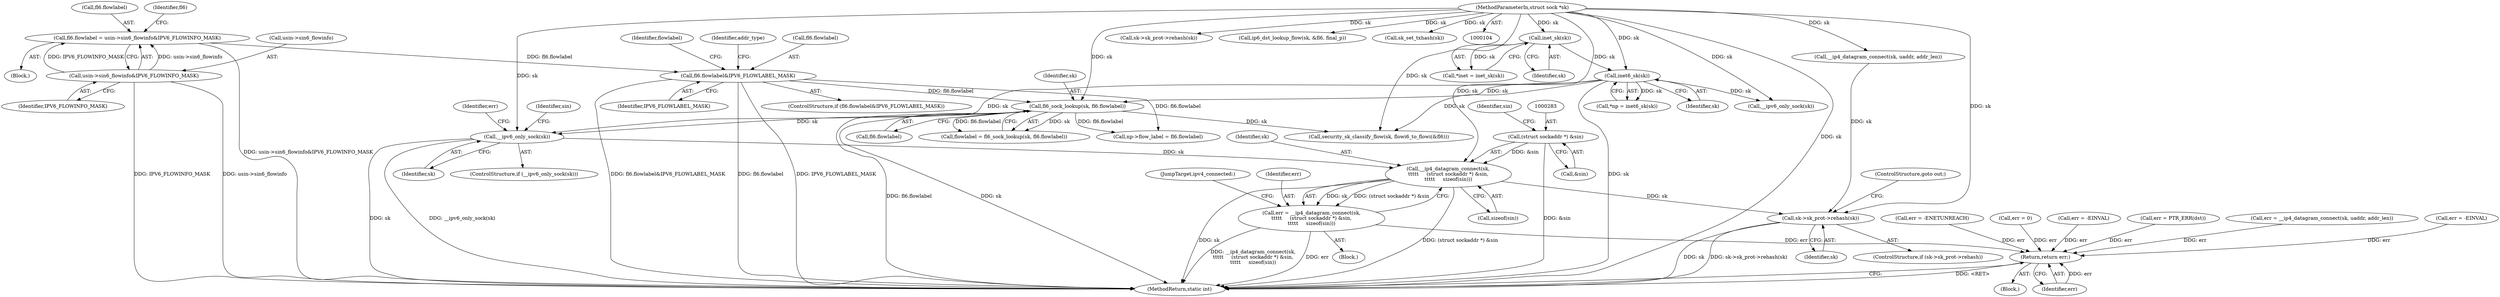 digraph "0_linux_45f6fad84cc305103b28d73482b344d7f5b76f39_4@API" {
"1000280" [label="(Call,__ip4_datagram_connect(sk,\n\t\t\t\t\t     (struct sockaddr *) &sin,\n\t\t\t\t\t     sizeof(sin)))"];
"1000247" [label="(Call,__ipv6_only_sock(sk))"];
"1000202" [label="(Call,fl6_sock_lookup(sk, fl6.flowlabel))"];
"1000123" [label="(Call,inet6_sk(sk))"];
"1000118" [label="(Call,inet_sk(sk))"];
"1000105" [label="(MethodParameterIn,struct sock *sk)"];
"1000194" [label="(Call,fl6.flowlabel&IPV6_FLOWLABEL_MASK)"];
"1000184" [label="(Call,fl6.flowlabel = usin->sin6_flowinfo&IPV6_FLOWINFO_MASK)"];
"1000188" [label="(Call,usin->sin6_flowinfo&IPV6_FLOWINFO_MASK)"];
"1000282" [label="(Call,(struct sockaddr *) &sin)"];
"1000278" [label="(Call,err = __ip4_datagram_connect(sk,\n\t\t\t\t\t     (struct sockaddr *) &sin,\n\t\t\t\t\t     sizeof(sin)))"];
"1000598" [label="(Return,return err;)"];
"1000347" [label="(Call,sk->sk_prot->rehash(sk))"];
"1000121" [label="(Call,*np = inet6_sk(sk))"];
"1000193" [label="(ControlStructure,if (fl6.flowlabel&IPV6_FLOWLABEL_MASK))"];
"1000195" [label="(Call,fl6.flowlabel)"];
"1000600" [label="(MethodReturn,static int)"];
"1000204" [label="(Call,fl6.flowlabel)"];
"1000349" [label="(ControlStructure,goto out;)"];
"1000185" [label="(Call,fl6.flowlabel)"];
"1000584" [label="(Call,sk->sk_prot->rehash(sk))"];
"1000411" [label="(Call,err = -EINVAL)"];
"1000124" [label="(Identifier,sk)"];
"1000541" [label="(Call,err = PTR_ERR(dst))"];
"1000282" [label="(Call,(struct sockaddr *) &sin)"];
"1000288" [label="(JumpTarget,ipv4_connected:)"];
"1000183" [label="(Block,)"];
"1000281" [label="(Identifier,sk)"];
"1000145" [label="(Call,__ipv6_only_sock(sk))"];
"1000201" [label="(Identifier,flowlabel)"];
"1000105" [label="(MethodParameterIn,struct sock *sk)"];
"1000251" [label="(Identifier,err)"];
"1000196" [label="(Identifier,fl6)"];
"1000248" [label="(Identifier,sk)"];
"1000202" [label="(Call,fl6_sock_lookup(sk, fl6.flowlabel))"];
"1000194" [label="(Call,fl6.flowlabel&IPV6_FLOWLABEL_MASK)"];
"1000116" [label="(Call,*inet = inet_sk(sk))"];
"1000529" [label="(Call,ip6_dst_lookup_flow(sk, &fl6, final_p))"];
"1000198" [label="(Identifier,IPV6_FLOWLABEL_MASK)"];
"1000593" [label="(Call,sk_set_txhash(sk))"];
"1000598" [label="(Return,return err;)"];
"1000118" [label="(Call,inet_sk(sk))"];
"1000286" [label="(Call,sizeof(sin))"];
"1000150" [label="(Call,err = __ip4_datagram_connect(sk, uaddr, addr_len))"];
"1000200" [label="(Call,flowlabel = fl6_sock_lookup(sk, fl6.flowlabel))"];
"1000284" [label="(Call,&sin)"];
"1000280" [label="(Call,__ip4_datagram_connect(sk,\n\t\t\t\t\t     (struct sockaddr *) &sin,\n\t\t\t\t\t     sizeof(sin)))"];
"1000214" [label="(Identifier,addr_type)"];
"1000188" [label="(Call,usin->sin6_flowinfo&IPV6_FLOWINFO_MASK)"];
"1000501" [label="(Call,security_sk_classify_flow(sk, flowi6_to_flowi(&fl6)))"];
"1000119" [label="(Identifier,sk)"];
"1000599" [label="(Identifier,err)"];
"1000184" [label="(Call,fl6.flowlabel = usin->sin6_flowinfo&IPV6_FLOWINFO_MASK)"];
"1000244" [label="(Block,)"];
"1000377" [label="(Call,err = -EINVAL)"];
"1000108" [label="(Block,)"];
"1000347" [label="(Call,sk->sk_prot->rehash(sk))"];
"1000123" [label="(Call,inet6_sk(sk))"];
"1000246" [label="(ControlStructure,if (__ipv6_only_sock(sk)))"];
"1000203" [label="(Identifier,sk)"];
"1000152" [label="(Call,__ip4_datagram_connect(sk, uaddr, addr_len))"];
"1000250" [label="(Call,err = -ENETUNREACH)"];
"1000534" [label="(Call,err = 0)"];
"1000348" [label="(Identifier,sk)"];
"1000257" [label="(Identifier,sin)"];
"1000341" [label="(ControlStructure,if (sk->sk_prot->rehash))"];
"1000189" [label="(Call,usin->sin6_flowinfo)"];
"1000287" [label="(Identifier,sin)"];
"1000192" [label="(Identifier,IPV6_FLOWINFO_MASK)"];
"1000247" [label="(Call,__ipv6_only_sock(sk))"];
"1000278" [label="(Call,err = __ip4_datagram_connect(sk,\n\t\t\t\t\t     (struct sockaddr *) &sin,\n\t\t\t\t\t     sizeof(sin)))"];
"1000279" [label="(Identifier,err)"];
"1000422" [label="(Call,np->flow_label = fl6.flowlabel)"];
"1000280" -> "1000278"  [label="AST: "];
"1000280" -> "1000286"  [label="CFG: "];
"1000281" -> "1000280"  [label="AST: "];
"1000282" -> "1000280"  [label="AST: "];
"1000286" -> "1000280"  [label="AST: "];
"1000278" -> "1000280"  [label="CFG: "];
"1000280" -> "1000600"  [label="DDG: (struct sockaddr *) &sin"];
"1000280" -> "1000600"  [label="DDG: sk"];
"1000280" -> "1000278"  [label="DDG: sk"];
"1000280" -> "1000278"  [label="DDG: (struct sockaddr *) &sin"];
"1000247" -> "1000280"  [label="DDG: sk"];
"1000105" -> "1000280"  [label="DDG: sk"];
"1000282" -> "1000280"  [label="DDG: &sin"];
"1000280" -> "1000347"  [label="DDG: sk"];
"1000247" -> "1000246"  [label="AST: "];
"1000247" -> "1000248"  [label="CFG: "];
"1000248" -> "1000247"  [label="AST: "];
"1000251" -> "1000247"  [label="CFG: "];
"1000257" -> "1000247"  [label="CFG: "];
"1000247" -> "1000600"  [label="DDG: sk"];
"1000247" -> "1000600"  [label="DDG: __ipv6_only_sock(sk)"];
"1000202" -> "1000247"  [label="DDG: sk"];
"1000123" -> "1000247"  [label="DDG: sk"];
"1000105" -> "1000247"  [label="DDG: sk"];
"1000202" -> "1000200"  [label="AST: "];
"1000202" -> "1000204"  [label="CFG: "];
"1000203" -> "1000202"  [label="AST: "];
"1000204" -> "1000202"  [label="AST: "];
"1000200" -> "1000202"  [label="CFG: "];
"1000202" -> "1000600"  [label="DDG: sk"];
"1000202" -> "1000600"  [label="DDG: fl6.flowlabel"];
"1000202" -> "1000200"  [label="DDG: sk"];
"1000202" -> "1000200"  [label="DDG: fl6.flowlabel"];
"1000123" -> "1000202"  [label="DDG: sk"];
"1000105" -> "1000202"  [label="DDG: sk"];
"1000194" -> "1000202"  [label="DDG: fl6.flowlabel"];
"1000202" -> "1000422"  [label="DDG: fl6.flowlabel"];
"1000202" -> "1000501"  [label="DDG: sk"];
"1000123" -> "1000121"  [label="AST: "];
"1000123" -> "1000124"  [label="CFG: "];
"1000124" -> "1000123"  [label="AST: "];
"1000121" -> "1000123"  [label="CFG: "];
"1000123" -> "1000600"  [label="DDG: sk"];
"1000123" -> "1000121"  [label="DDG: sk"];
"1000118" -> "1000123"  [label="DDG: sk"];
"1000105" -> "1000123"  [label="DDG: sk"];
"1000123" -> "1000145"  [label="DDG: sk"];
"1000123" -> "1000501"  [label="DDG: sk"];
"1000118" -> "1000116"  [label="AST: "];
"1000118" -> "1000119"  [label="CFG: "];
"1000119" -> "1000118"  [label="AST: "];
"1000116" -> "1000118"  [label="CFG: "];
"1000118" -> "1000116"  [label="DDG: sk"];
"1000105" -> "1000118"  [label="DDG: sk"];
"1000105" -> "1000104"  [label="AST: "];
"1000105" -> "1000600"  [label="DDG: sk"];
"1000105" -> "1000145"  [label="DDG: sk"];
"1000105" -> "1000152"  [label="DDG: sk"];
"1000105" -> "1000347"  [label="DDG: sk"];
"1000105" -> "1000501"  [label="DDG: sk"];
"1000105" -> "1000529"  [label="DDG: sk"];
"1000105" -> "1000584"  [label="DDG: sk"];
"1000105" -> "1000593"  [label="DDG: sk"];
"1000194" -> "1000193"  [label="AST: "];
"1000194" -> "1000198"  [label="CFG: "];
"1000195" -> "1000194"  [label="AST: "];
"1000198" -> "1000194"  [label="AST: "];
"1000201" -> "1000194"  [label="CFG: "];
"1000214" -> "1000194"  [label="CFG: "];
"1000194" -> "1000600"  [label="DDG: fl6.flowlabel&IPV6_FLOWLABEL_MASK"];
"1000194" -> "1000600"  [label="DDG: fl6.flowlabel"];
"1000194" -> "1000600"  [label="DDG: IPV6_FLOWLABEL_MASK"];
"1000184" -> "1000194"  [label="DDG: fl6.flowlabel"];
"1000194" -> "1000422"  [label="DDG: fl6.flowlabel"];
"1000184" -> "1000183"  [label="AST: "];
"1000184" -> "1000188"  [label="CFG: "];
"1000185" -> "1000184"  [label="AST: "];
"1000188" -> "1000184"  [label="AST: "];
"1000196" -> "1000184"  [label="CFG: "];
"1000184" -> "1000600"  [label="DDG: usin->sin6_flowinfo&IPV6_FLOWINFO_MASK"];
"1000188" -> "1000184"  [label="DDG: usin->sin6_flowinfo"];
"1000188" -> "1000184"  [label="DDG: IPV6_FLOWINFO_MASK"];
"1000188" -> "1000192"  [label="CFG: "];
"1000189" -> "1000188"  [label="AST: "];
"1000192" -> "1000188"  [label="AST: "];
"1000188" -> "1000600"  [label="DDG: usin->sin6_flowinfo"];
"1000188" -> "1000600"  [label="DDG: IPV6_FLOWINFO_MASK"];
"1000282" -> "1000284"  [label="CFG: "];
"1000283" -> "1000282"  [label="AST: "];
"1000284" -> "1000282"  [label="AST: "];
"1000287" -> "1000282"  [label="CFG: "];
"1000282" -> "1000600"  [label="DDG: &sin"];
"1000278" -> "1000244"  [label="AST: "];
"1000279" -> "1000278"  [label="AST: "];
"1000288" -> "1000278"  [label="CFG: "];
"1000278" -> "1000600"  [label="DDG: __ip4_datagram_connect(sk,\n\t\t\t\t\t     (struct sockaddr *) &sin,\n\t\t\t\t\t     sizeof(sin))"];
"1000278" -> "1000600"  [label="DDG: err"];
"1000278" -> "1000598"  [label="DDG: err"];
"1000598" -> "1000108"  [label="AST: "];
"1000598" -> "1000599"  [label="CFG: "];
"1000599" -> "1000598"  [label="AST: "];
"1000600" -> "1000598"  [label="CFG: "];
"1000598" -> "1000600"  [label="DDG: <RET>"];
"1000599" -> "1000598"  [label="DDG: err"];
"1000250" -> "1000598"  [label="DDG: err"];
"1000150" -> "1000598"  [label="DDG: err"];
"1000411" -> "1000598"  [label="DDG: err"];
"1000541" -> "1000598"  [label="DDG: err"];
"1000377" -> "1000598"  [label="DDG: err"];
"1000534" -> "1000598"  [label="DDG: err"];
"1000347" -> "1000341"  [label="AST: "];
"1000347" -> "1000348"  [label="CFG: "];
"1000348" -> "1000347"  [label="AST: "];
"1000349" -> "1000347"  [label="CFG: "];
"1000347" -> "1000600"  [label="DDG: sk"];
"1000347" -> "1000600"  [label="DDG: sk->sk_prot->rehash(sk)"];
"1000152" -> "1000347"  [label="DDG: sk"];
}
